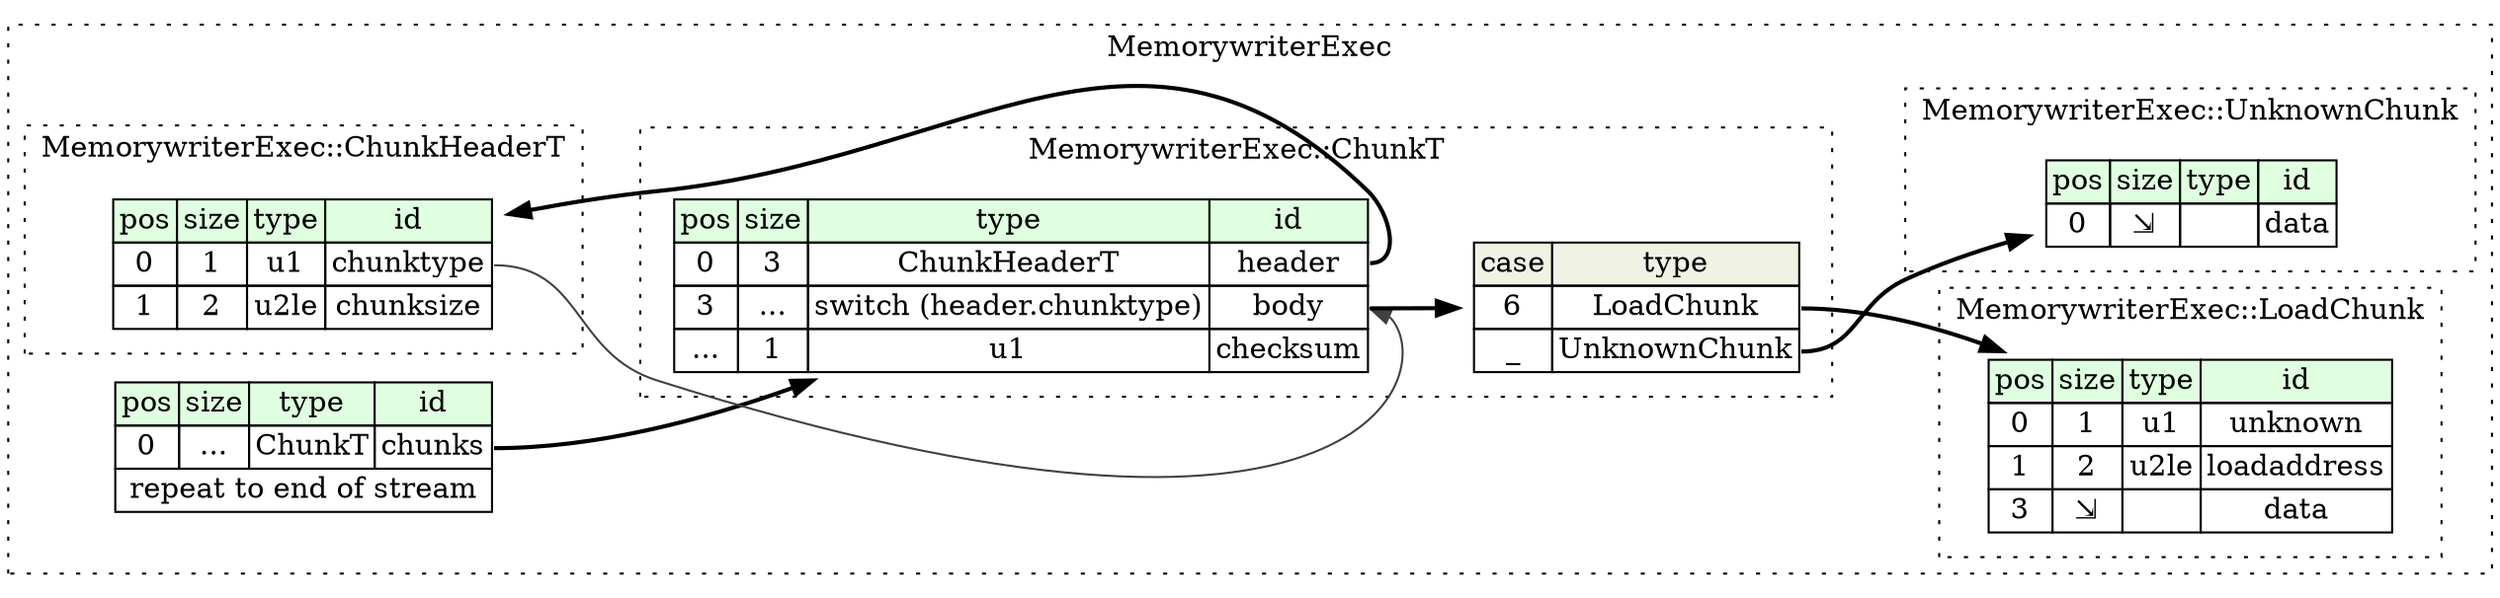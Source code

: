 digraph {
	rankdir=LR;
	node [shape=plaintext];
	subgraph cluster__memorywriter_exec {
		label="MemorywriterExec";
		graph[style=dotted];

		memorywriter_exec__seq [label=<<TABLE BORDER="0" CELLBORDER="1" CELLSPACING="0">
			<TR><TD BGCOLOR="#E0FFE0">pos</TD><TD BGCOLOR="#E0FFE0">size</TD><TD BGCOLOR="#E0FFE0">type</TD><TD BGCOLOR="#E0FFE0">id</TD></TR>
			<TR><TD PORT="chunks_pos">0</TD><TD PORT="chunks_size">...</TD><TD>ChunkT</TD><TD PORT="chunks_type">chunks</TD></TR>
			<TR><TD COLSPAN="4" PORT="chunks__repeat">repeat to end of stream</TD></TR>
		</TABLE>>];
		subgraph cluster__chunk_header_t {
			label="MemorywriterExec::ChunkHeaderT";
			graph[style=dotted];

			chunk_header_t__seq [label=<<TABLE BORDER="0" CELLBORDER="1" CELLSPACING="0">
				<TR><TD BGCOLOR="#E0FFE0">pos</TD><TD BGCOLOR="#E0FFE0">size</TD><TD BGCOLOR="#E0FFE0">type</TD><TD BGCOLOR="#E0FFE0">id</TD></TR>
				<TR><TD PORT="chunktype_pos">0</TD><TD PORT="chunktype_size">1</TD><TD>u1</TD><TD PORT="chunktype_type">chunktype</TD></TR>
				<TR><TD PORT="chunksize_pos">1</TD><TD PORT="chunksize_size">2</TD><TD>u2le</TD><TD PORT="chunksize_type">chunksize</TD></TR>
			</TABLE>>];
		}
		subgraph cluster__chunk_t {
			label="MemorywriterExec::ChunkT";
			graph[style=dotted];

			chunk_t__seq [label=<<TABLE BORDER="0" CELLBORDER="1" CELLSPACING="0">
				<TR><TD BGCOLOR="#E0FFE0">pos</TD><TD BGCOLOR="#E0FFE0">size</TD><TD BGCOLOR="#E0FFE0">type</TD><TD BGCOLOR="#E0FFE0">id</TD></TR>
				<TR><TD PORT="header_pos">0</TD><TD PORT="header_size">3</TD><TD>ChunkHeaderT</TD><TD PORT="header_type">header</TD></TR>
				<TR><TD PORT="body_pos">3</TD><TD PORT="body_size">...</TD><TD>switch (header.chunktype)</TD><TD PORT="body_type">body</TD></TR>
				<TR><TD PORT="checksum_pos">...</TD><TD PORT="checksum_size">1</TD><TD>u1</TD><TD PORT="checksum_type">checksum</TD></TR>
			</TABLE>>];
chunk_t__seq_body_switch [label=<<TABLE BORDER="0" CELLBORDER="1" CELLSPACING="0">
	<TR><TD BGCOLOR="#F0F2E4">case</TD><TD BGCOLOR="#F0F2E4">type</TD></TR>
	<TR><TD>6</TD><TD PORT="case0">LoadChunk</TD></TR>
	<TR><TD>_</TD><TD PORT="case1">UnknownChunk</TD></TR>
</TABLE>>];
		}
		subgraph cluster__load_chunk {
			label="MemorywriterExec::LoadChunk";
			graph[style=dotted];

			load_chunk__seq [label=<<TABLE BORDER="0" CELLBORDER="1" CELLSPACING="0">
				<TR><TD BGCOLOR="#E0FFE0">pos</TD><TD BGCOLOR="#E0FFE0">size</TD><TD BGCOLOR="#E0FFE0">type</TD><TD BGCOLOR="#E0FFE0">id</TD></TR>
				<TR><TD PORT="unknown_pos">0</TD><TD PORT="unknown_size">1</TD><TD>u1</TD><TD PORT="unknown_type">unknown</TD></TR>
				<TR><TD PORT="loadaddress_pos">1</TD><TD PORT="loadaddress_size">2</TD><TD>u2le</TD><TD PORT="loadaddress_type">loadaddress</TD></TR>
				<TR><TD PORT="data_pos">3</TD><TD PORT="data_size">⇲</TD><TD></TD><TD PORT="data_type">data</TD></TR>
			</TABLE>>];
		}
		subgraph cluster__unknown_chunk {
			label="MemorywriterExec::UnknownChunk";
			graph[style=dotted];

			unknown_chunk__seq [label=<<TABLE BORDER="0" CELLBORDER="1" CELLSPACING="0">
				<TR><TD BGCOLOR="#E0FFE0">pos</TD><TD BGCOLOR="#E0FFE0">size</TD><TD BGCOLOR="#E0FFE0">type</TD><TD BGCOLOR="#E0FFE0">id</TD></TR>
				<TR><TD PORT="data_pos">0</TD><TD PORT="data_size">⇲</TD><TD></TD><TD PORT="data_type">data</TD></TR>
			</TABLE>>];
		}
	}
	memorywriter_exec__seq:chunks_type -> chunk_t__seq [style=bold];
	chunk_t__seq:header_type -> chunk_header_t__seq [style=bold];
	chunk_t__seq:body_type -> chunk_t__seq_body_switch [style=bold];
	chunk_t__seq_body_switch:case0 -> load_chunk__seq [style=bold];
	chunk_t__seq_body_switch:case1 -> unknown_chunk__seq [style=bold];
	chunk_header_t__seq:chunktype_type -> chunk_t__seq:body_type [color="#404040"];
}
